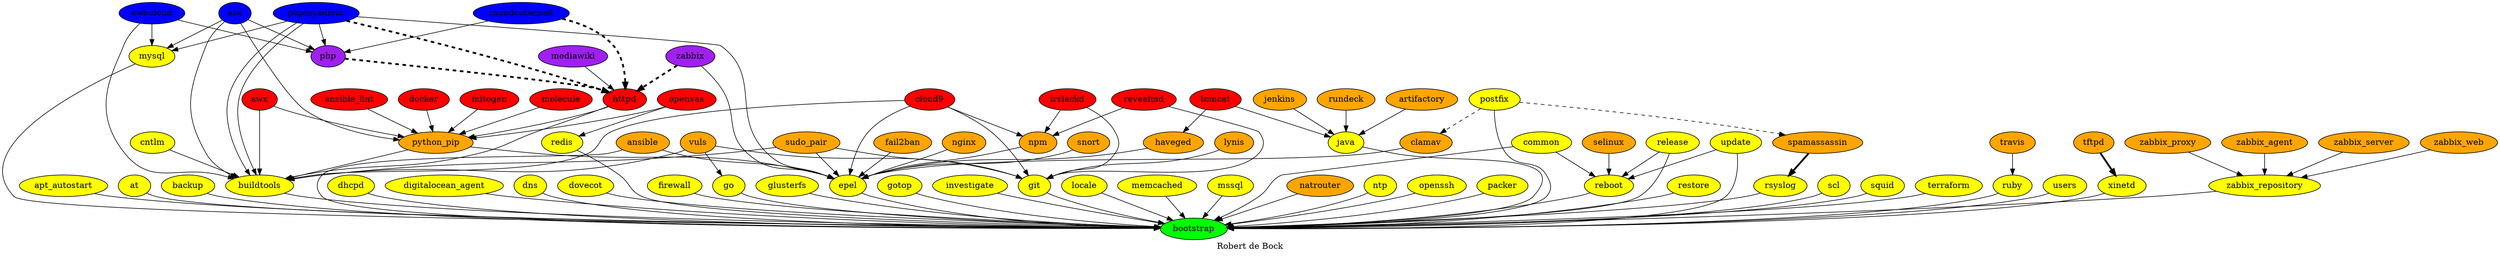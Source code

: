 digraph hierarchy {
  label = "Robert de Bock" ;
  {
    ansible [fillcolor=orange style=filled]
    ansible_lint [fillcolor=red style=filled]
    apt_autostart [fillcolor=yellow style=filled]
    ara [fillcolor=blue style=filled]
    artifactory [fillcolor=orange style=filled]
    at [fillcolor=yellow style=filled]
    awx [fillcolor=red style=filled]
    backup [fillcolor=yellow style=filled]
    bootstrap [fillcolor=green style=filled]
    buildtools [fillcolor=yellow style=filled]
    clamav [fillcolor=orange style=filled]
    cloud9 [fillcolor=red style=filled]
    cntlm [fillcolor=yellow style=filled]
    common [fillcolor=yellow style=filled]
    dhcpd [fillcolor=yellow style=filled]
    "digitalocean_agent" [fillcolor=yellow style=filled]
    dns [fillcolor=yellow style=filled]
    docker [fillcolor=red style=filled]
    dovecot [fillcolor=yellow style=filled]
    epel [fillcolor=yellow style=filled]
    fail2ban [fillcolor=orange style=filled]
    firewall [fillcolor=yellow style=filled]
    git [fillcolor=yellow style=filled]
    glusterfs [fillcolor=yellow style=filled]
    go [fillcolor=yellow style=filled]
    gotop [fillcolor=yellow style=filled]
    haveged [fillcolor=orange style=filled]
    httpd [fillcolor=red style=filled]
    investigate [fillcolor=yellow style=filled]
    irslackd [fillcolor=red style=filled]
    java [fillcolor=yellow style=filled]
    jenkins [fillcolor=orange style=filled]
    locale [fillcolor=yellow style=filled]
    lynis [fillcolor=orange style=filled]
    mediawiki [fillcolor=purple style=filled]
    memcached [fillcolor=yellow style=filled]
    mitogen [fillcolor=red style=filled]
    molecule [fillcolor=red style=filled]
    mssql [fillcolor=yellow style=filled]
    mysql [fillcolor=yellow style=filled]
    natrouter [fillcolor=orange style=filled]
    nginx [fillcolor=orange style=filled]
    npm [fillcolor=orange style=filled]
    ntp [fillcolor=yellow style=filled]
    openvas [fillcolor=red style=filled]
    openssh [fillcolor=yellow style=filled]
    owncloud [fillcolor=blue style=filled]
    packer [fillcolor=yellow style=filled]
    php [fillcolor=purple style=filled]
    phpmyadmin [fillcolor=blue style=filled]
    postfix [fillcolor=yellow style=filled]
    "python_pip" [fillcolor=orange style=filled]
    redis [fillcolor=yellow style=filled]
    reboot [fillcolor=yellow style=filled]
    revealmd [fillcolor=red style=filled]
    release [fillcolor=yellow style=filled]
    restore [fillcolor=yellow style=filled]
    roundcubemail [fillcolor=blue style=filled]
    rsyslog [fillcolor=yellow style=filled]
    ruby [fillcolor=yellow style=filled]
    rundeck [fillcolor=orange style=filled]
    scl [fillcolor=yellow style=filled]
    selinux [fillcolor=orange style=filled]
    snort [fillcolor=orange style=filled]
    spamassassin [fillcolor=orange style=filled]
    squid [fillcolor=yellow style=filled]
    "sudo_pair" [fillcolor=orange style=filled]
    terraform [fillcolor=yellow style=filled]
    tftpd [fillcolor=orange style=filled]
    tomcat [fillcolor=red style=filled]
    travis [fillcolor=orange style=filled]
    update [fillcolor=yellow style=filled]
    users [fillcolor=yellow style=filled]
    vuls [fillcolor=orange style=filled]
    xinetd [fillcolor=yellow style=filled]
    zabbix [fillcolor=purple style=filled]
    zabbix_repository [fillcolor=yellow style=filled]
    zabbix_agent [fillcolor=orange style=filled]
    zabbix_server [fillcolor=orange style=filled]
    zabbix_web [fillcolor=orange style=filled]
    zabbix_proxy [fillcolor=orange style=filled]
  }
  {ansible apt_autostart at backup buildtools common dhcpd "digitalocean_agent" dns dovecot epel firewall git glusterfs go gotop investigate java locale memcached mysql mssql natrouter ntp openssh packer postfix reboot redis release restore rsyslog ruby scl squid terraform update users xinetd zabbix_repository} -> bootstrap
  {ansible clamav cloud9 fail2ban haveged nginx npm phpmyadmin "python_pip" snort "sudo_pair" zabbix} -> epel
  {common release selinux update} -> reboot
  {zabbix_agent zabbix_server zabbix_web zabbix_proxy} -> zabbix_repository
  postfix -> {spamassassin clamav} [style=dashed]
  travis -> ruby
  {ansible_lint ara awx docker httpd mitogen molecule openvas} -> "python_pip"
  openvas -> redis
  {cloud9 irslackd revealmd} -> npm
  vuls -> go
  tftpd -> xinetd  [penwidth=3]
  {ara owncloud phpmyadmin} -> {buildtools php mysql}
  {php phpmyadmin roundcubemail zabbix} -> httpd [style=dashed penwidth=3]
  mediawiki -> httpd
  {awx cntlm cloud9 httpd phpmyadmin "python_pip" vuls} -> buildtools
  roundcubemail -> php
  {cloud9 irslackd lynis revealmd sudo_pair vuls} -> git
  {"sudo_pair"} -> {buildtools}
  {artifactory jenkins rundeck tomcat} -> java
  tomcat -> haveged
  spamassassin -> rsyslog [penwidth=3]
}
